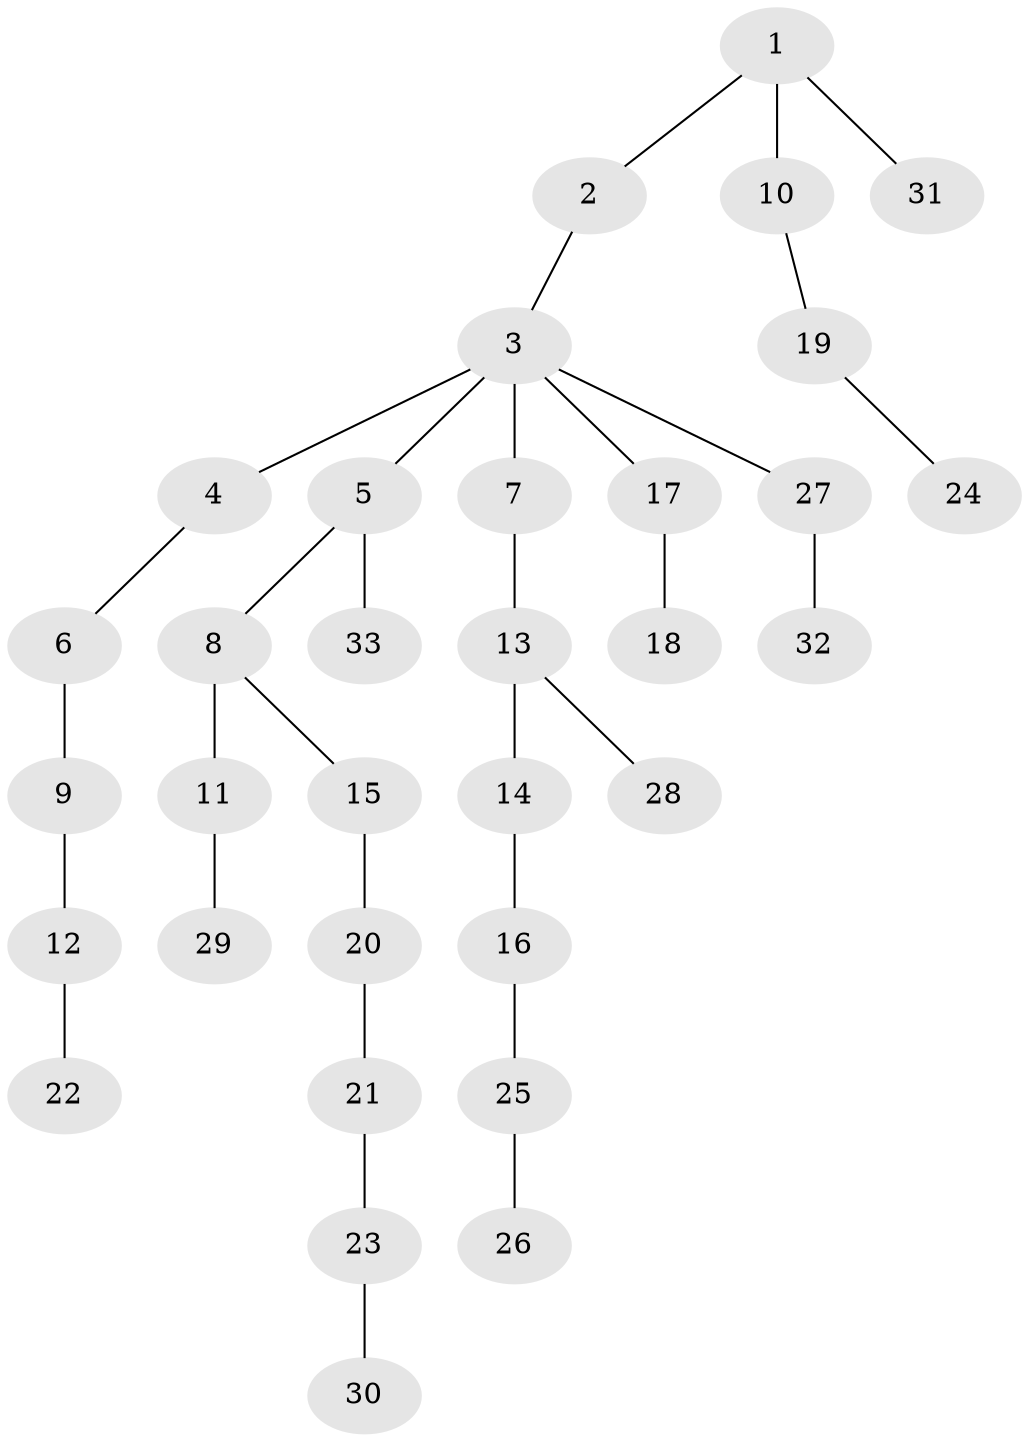 // original degree distribution, {3: 0.14102564102564102, 6: 0.01282051282051282, 8: 0.01282051282051282, 2: 0.2564102564102564, 5: 0.01282051282051282, 1: 0.48717948717948717, 4: 0.07692307692307693}
// Generated by graph-tools (version 1.1) at 2025/51/03/04/25 22:51:52]
// undirected, 33 vertices, 32 edges
graph export_dot {
  node [color=gray90,style=filled];
  1;
  2;
  3;
  4;
  5;
  6;
  7;
  8;
  9;
  10;
  11;
  12;
  13;
  14;
  15;
  16;
  17;
  18;
  19;
  20;
  21;
  22;
  23;
  24;
  25;
  26;
  27;
  28;
  29;
  30;
  31;
  32;
  33;
  1 -- 2 [weight=1.0];
  1 -- 10 [weight=1.0];
  1 -- 31 [weight=1.0];
  2 -- 3 [weight=1.0];
  3 -- 4 [weight=2.0];
  3 -- 5 [weight=1.0];
  3 -- 7 [weight=1.0];
  3 -- 17 [weight=1.0];
  3 -- 27 [weight=1.0];
  4 -- 6 [weight=1.0];
  5 -- 8 [weight=1.0];
  5 -- 33 [weight=1.0];
  6 -- 9 [weight=1.0];
  7 -- 13 [weight=1.0];
  8 -- 11 [weight=1.0];
  8 -- 15 [weight=1.0];
  9 -- 12 [weight=1.0];
  10 -- 19 [weight=1.0];
  11 -- 29 [weight=1.0];
  12 -- 22 [weight=1.0];
  13 -- 14 [weight=1.0];
  13 -- 28 [weight=1.0];
  14 -- 16 [weight=1.0];
  15 -- 20 [weight=1.0];
  16 -- 25 [weight=1.0];
  17 -- 18 [weight=2.0];
  19 -- 24 [weight=1.0];
  20 -- 21 [weight=1.0];
  21 -- 23 [weight=1.0];
  23 -- 30 [weight=1.0];
  25 -- 26 [weight=1.0];
  27 -- 32 [weight=1.0];
}
